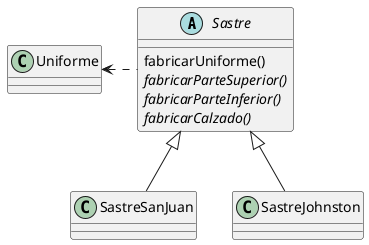 @startuml

abstract class Sastre {
    fabricarUniforme()
    {abstract} fabricarParteSuperior()
    {abstract} fabricarParteInferior()
    {abstract} fabricarCalzado()
}

class Uniforme {
}

Sastre -.left-> Uniforme
SastreSanJuan -up-|> Sastre
SastreJohnston -up-|> Sastre
@enduml